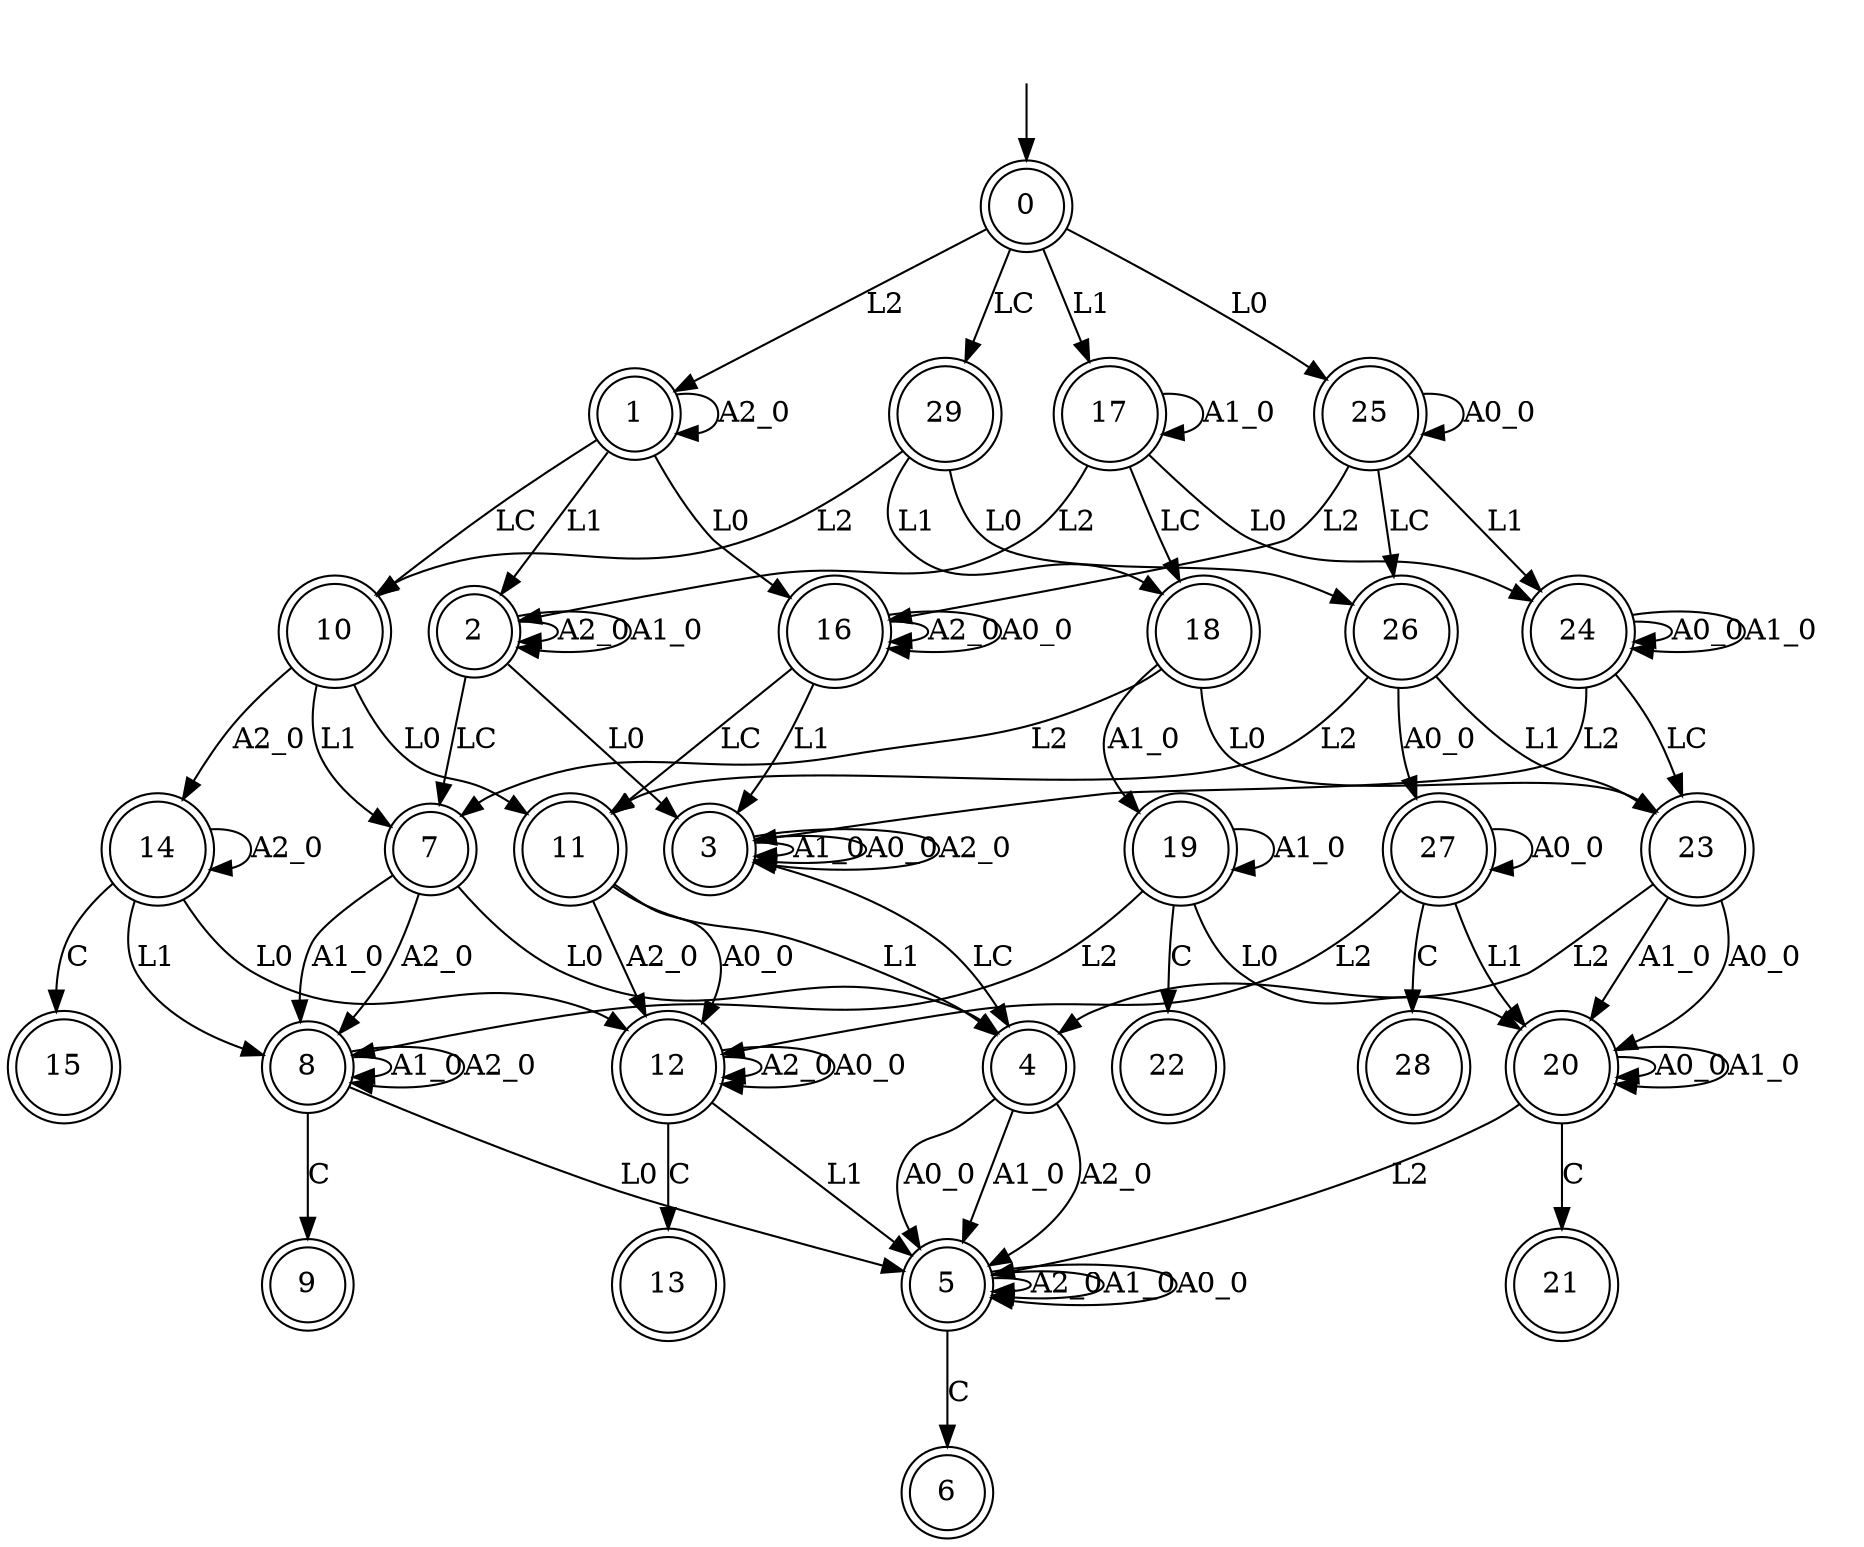 digraph G {
  0 [ shape="doublecircle" label="0" ];
  1 [ shape="doublecircle" label="1" ];
  2 [ shape="doublecircle" label="2" ];
  3 [ shape="doublecircle" label="3" ];
  4 [ shape="doublecircle" label="4" ];
  5 [ shape="doublecircle" label="5" ];
  6 [ shape="doublecircle" label="6" ];
  7 [ shape="doublecircle" label="7" ];
  8 [ shape="doublecircle" label="8" ];
  9 [ shape="doublecircle" label="9" ];
  10 [ shape="doublecircle" label="10" ];
  11 [ shape="doublecircle" label="11" ];
  12 [ shape="doublecircle" label="12" ];
  13 [ shape="doublecircle" label="13" ];
  14 [ shape="doublecircle" label="14" ];
  15 [ shape="doublecircle" label="15" ];
  16 [ shape="doublecircle" label="16" ];
  17 [ shape="doublecircle" label="17" ];
  18 [ shape="doublecircle" label="18" ];
  19 [ shape="doublecircle" label="19" ];
  20 [ shape="doublecircle" label="20" ];
  21 [ shape="doublecircle" label="21" ];
  22 [ shape="doublecircle" label="22" ];
  23 [ shape="doublecircle" label="23" ];
  24 [ shape="doublecircle" label="24" ];
  25 [ shape="doublecircle" label="25" ];
  26 [ shape="doublecircle" label="26" ];
  27 [ shape="doublecircle" label="27" ];
  28 [ shape="doublecircle" label="28" ];
  29 [ shape="doublecircle" label="29" ];
  0 -> 1 [ label="L2" ];
  1 -> 2 [ label="L1" ];
  2 -> 2 [ label="A2_0" ];
  2 -> 3 [ label="L0" ];
  3 -> 3 [ label="A1_0" ];
  3 -> 3 [ label="A0_0" ];
  3 -> 3 [ label="A2_0" ];
  3 -> 4 [ label="LC" ];
  4 -> 5 [ label="A1_0" ];
  5 -> 6 [ label="C" ];
  5 -> 5 [ label="A2_0" ];
  5 -> 5 [ label="A1_0" ];
  5 -> 5 [ label="A0_0" ];
  4 -> 5 [ label="A2_0" ];
  4 -> 5 [ label="A0_0" ];
  2 -> 2 [ label="A1_0" ];
  2 -> 7 [ label="LC" ];
  7 -> 8 [ label="A1_0" ];
  8 -> 5 [ label="L0" ];
  8 -> 8 [ label="A1_0" ];
  8 -> 8 [ label="A2_0" ];
  8 -> 9 [ label="C" ];
  7 -> 4 [ label="L0" ];
  7 -> 8 [ label="A2_0" ];
  1 -> 10 [ label="LC" ];
  10 -> 7 [ label="L1" ];
  10 -> 11 [ label="L0" ];
  11 -> 4 [ label="L1" ];
  11 -> 12 [ label="A0_0" ];
  12 -> 12 [ label="A2_0" ];
  12 -> 5 [ label="L1" ];
  12 -> 13 [ label="C" ];
  12 -> 12 [ label="A0_0" ];
  11 -> 12 [ label="A2_0" ];
  10 -> 14 [ label="A2_0" ];
  14 -> 14 [ label="A2_0" ];
  14 -> 15 [ label="C" ];
  14 -> 8 [ label="L1" ];
  14 -> 12 [ label="L0" ];
  1 -> 1 [ label="A2_0" ];
  1 -> 16 [ label="L0" ];
  16 -> 16 [ label="A2_0" ];
  16 -> 16 [ label="A0_0" ];
  16 -> 11 [ label="LC" ];
  16 -> 3 [ label="L1" ];
  0 -> 17 [ label="L1" ];
  17 -> 17 [ label="A1_0" ];
  17 -> 18 [ label="LC" ];
  18 -> 19 [ label="A1_0" ];
  19 -> 20 [ label="L0" ];
  20 -> 21 [ label="C" ];
  20 -> 20 [ label="A0_0" ];
  20 -> 5 [ label="L2" ];
  20 -> 20 [ label="A1_0" ];
  19 -> 19 [ label="A1_0" ];
  19 -> 8 [ label="L2" ];
  19 -> 22 [ label="C" ];
  18 -> 7 [ label="L2" ];
  18 -> 23 [ label="L0" ];
  23 -> 4 [ label="L2" ];
  23 -> 20 [ label="A1_0" ];
  23 -> 20 [ label="A0_0" ];
  17 -> 24 [ label="L0" ];
  24 -> 24 [ label="A0_0" ];
  24 -> 24 [ label="A1_0" ];
  24 -> 23 [ label="LC" ];
  24 -> 3 [ label="L2" ];
  17 -> 2 [ label="L2" ];
  0 -> 25 [ label="L0" ];
  25 -> 25 [ label="A0_0" ];
  25 -> 16 [ label="L2" ];
  25 -> 26 [ label="LC" ];
  26 -> 11 [ label="L2" ];
  26 -> 27 [ label="A0_0" ];
  27 -> 20 [ label="L1" ];
  27 -> 28 [ label="C" ];
  27 -> 12 [ label="L2" ];
  27 -> 27 [ label="A0_0" ];
  26 -> 23 [ label="L1" ];
  25 -> 24 [ label="L1" ];
  0 -> 29 [ label="LC" ];
  29 -> 26 [ label="L0" ];
  29 -> 18 [ label="L1" ];
  29 -> 10 [ label="L2" ];
__start0 [label="", shape=none];
__start0 -> 0  [label=""];
}
